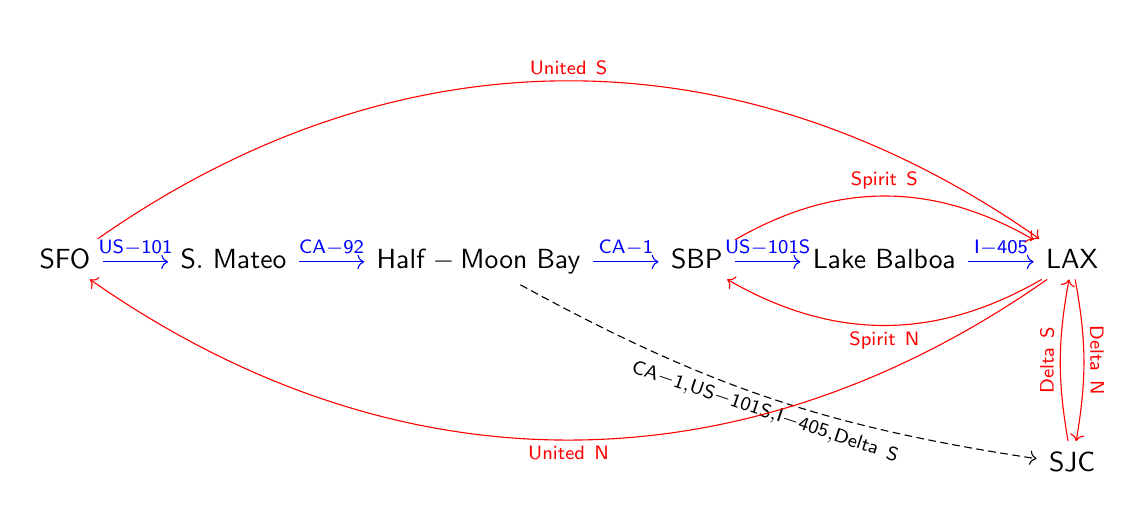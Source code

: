 \begin{tikzcd}[row sep=2cm]
\mathsf{SFO}\arrow[r,"\mathsf{US-101}",blue]
\arrow[rrrrr,red,bend left=35,"\mathsf{United}\ \mathsf{S}"]&\mathsf{S.}\ \mathsf{Mateo}\arrow[r,"\mathsf{CA-92}",blue]&
\mathsf{Half-Moon}\ \mathsf{Bay}\arrow[r,"\mathsf{CA-1}",blue]
\arrow[drrr,dashed,"\mathsf{CA-1,US-101S,I-405,Delta}\ \mathsf{S}",bend right=10,sloped,swap]&\mathsf{SBP}\arrow[r,"\mathsf{US-101S}",blue]\arrow[rr,bend left=30,red,"\mathsf{Spirit}\ \mathsf{S}"]&\mathsf{Lake}\ \mathsf{Balboa}\arrow[r,"\mathsf{I-405}",blue]&\mathsf{LAX} \arrow[d,bend left=10,sloped,"\mathsf{Delta}\ \mathsf{N}",red]
\arrow[ll,bend left=30,red,"\mathsf{Spirit}\ \mathsf{N}"]
\arrow[lllll,"\mathsf{United}\ \mathsf{N}",red,bend left=35]\\
& & & & & \mathsf{SJC}\arrow[u,bend left=10,sloped,"\mathsf{Delta}\ \mathsf{S}",red]
\end{tikzcd}